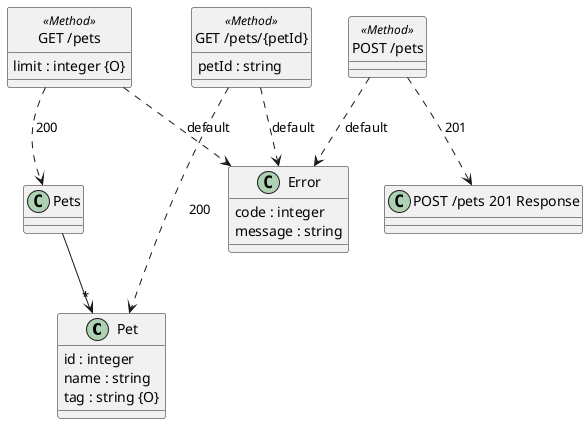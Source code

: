 @startuml
set namespaceSeparator none

class "Pet" {
  id : integer
  name : string
  tag : string {O}
}

class "Pets" {
}

"Pets" --> "*" "Pet"

class "Error" {
  code : integer
  message : string
}
hide <<Method>> circle

class "GET /pets" <<Method>> {
  limit : integer {O}
}

"GET /pets" ..> "Pets": 200

"GET /pets" ..> "Error": default

class "POST /pets" <<Method>> {
}
class "POST /pets 201 Response"{}

"POST /pets" ..> "POST /pets 201 Response": 201

"POST /pets" ..> "Error": default

class "GET /pets/{petId}" <<Method>> {
  petId : string
}

"GET /pets/{petId}" ..> "Pet": 200

"GET /pets/{petId}" ..> "Error": default

@enduml